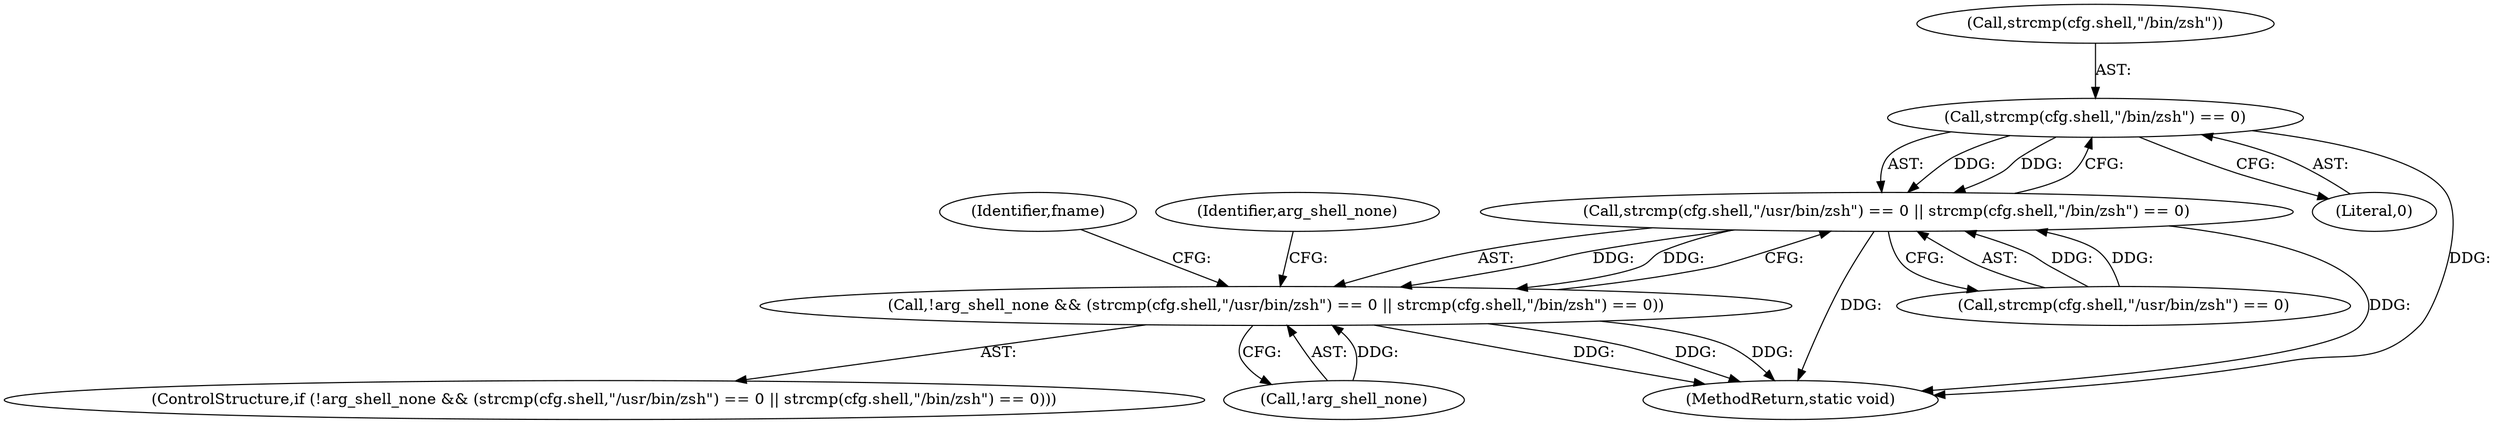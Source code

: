 digraph "0_firejail_38d418505e9ee2d326557e5639e8da49c298858f@API" {
"1000121" [label="(Call,strcmp(cfg.shell,\"/bin/zsh\") == 0)"];
"1000113" [label="(Call,strcmp(cfg.shell,\"/usr/bin/zsh\") == 0 || strcmp(cfg.shell,\"/bin/zsh\") == 0)"];
"1000110" [label="(Call,!arg_shell_none && (strcmp(cfg.shell,\"/usr/bin/zsh\") == 0 || strcmp(cfg.shell,\"/bin/zsh\") == 0))"];
"1000133" [label="(Identifier,fname)"];
"1000114" [label="(Call,strcmp(cfg.shell,\"/usr/bin/zsh\") == 0)"];
"1000109" [label="(ControlStructure,if (!arg_shell_none && (strcmp(cfg.shell,\"/usr/bin/zsh\") == 0 || strcmp(cfg.shell,\"/bin/zsh\") == 0)))"];
"1000111" [label="(Call,!arg_shell_none)"];
"1000127" [label="(Literal,0)"];
"1000110" [label="(Call,!arg_shell_none && (strcmp(cfg.shell,\"/usr/bin/zsh\") == 0 || strcmp(cfg.shell,\"/bin/zsh\") == 0))"];
"1000113" [label="(Call,strcmp(cfg.shell,\"/usr/bin/zsh\") == 0 || strcmp(cfg.shell,\"/bin/zsh\") == 0)"];
"1000122" [label="(Call,strcmp(cfg.shell,\"/bin/zsh\"))"];
"1000191" [label="(Identifier,arg_shell_none)"];
"1000121" [label="(Call,strcmp(cfg.shell,\"/bin/zsh\") == 0)"];
"1000308" [label="(MethodReturn,static void)"];
"1000121" -> "1000113"  [label="AST: "];
"1000121" -> "1000127"  [label="CFG: "];
"1000122" -> "1000121"  [label="AST: "];
"1000127" -> "1000121"  [label="AST: "];
"1000113" -> "1000121"  [label="CFG: "];
"1000121" -> "1000308"  [label="DDG: "];
"1000121" -> "1000113"  [label="DDG: "];
"1000121" -> "1000113"  [label="DDG: "];
"1000113" -> "1000110"  [label="AST: "];
"1000113" -> "1000114"  [label="CFG: "];
"1000114" -> "1000113"  [label="AST: "];
"1000110" -> "1000113"  [label="CFG: "];
"1000113" -> "1000308"  [label="DDG: "];
"1000113" -> "1000308"  [label="DDG: "];
"1000113" -> "1000110"  [label="DDG: "];
"1000113" -> "1000110"  [label="DDG: "];
"1000114" -> "1000113"  [label="DDG: "];
"1000114" -> "1000113"  [label="DDG: "];
"1000110" -> "1000109"  [label="AST: "];
"1000110" -> "1000111"  [label="CFG: "];
"1000111" -> "1000110"  [label="AST: "];
"1000133" -> "1000110"  [label="CFG: "];
"1000191" -> "1000110"  [label="CFG: "];
"1000110" -> "1000308"  [label="DDG: "];
"1000110" -> "1000308"  [label="DDG: "];
"1000110" -> "1000308"  [label="DDG: "];
"1000111" -> "1000110"  [label="DDG: "];
}
